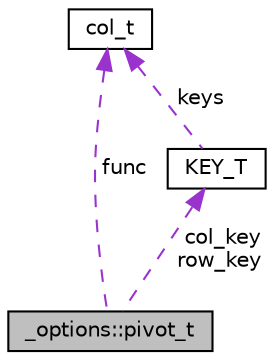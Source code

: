 digraph "_options::pivot_t"
{
 // LATEX_PDF_SIZE
  edge [fontname="Helvetica",fontsize="10",labelfontname="Helvetica",labelfontsize="10"];
  node [fontname="Helvetica",fontsize="10",shape=record];
  Node1 [label="_options::pivot_t",height=0.2,width=0.4,color="black", fillcolor="grey75", style="filled", fontcolor="black",tooltip=" "];
  Node2 -> Node1 [dir="back",color="darkorchid3",fontsize="10",style="dashed",label=" func" ,fontname="Helvetica"];
  Node2 [label="col_t",height=0.2,width=0.4,color="black", fillcolor="white", style="filled",URL="$a00623.html",tooltip=" "];
  Node3 -> Node1 [dir="back",color="darkorchid3",fontsize="10",style="dashed",label=" col_key\nrow_key" ,fontname="Helvetica"];
  Node3 [label="KEY_T",height=0.2,width=0.4,color="black", fillcolor="white", style="filled",URL="$a00583.html",tooltip=" "];
  Node2 -> Node3 [dir="back",color="darkorchid3",fontsize="10",style="dashed",label=" keys" ,fontname="Helvetica"];
}
